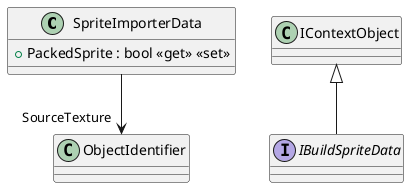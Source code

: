 @startuml
class SpriteImporterData {
    + PackedSprite : bool <<get>> <<set>>
}
interface IBuildSpriteData {
}
SpriteImporterData --> "SourceTexture" ObjectIdentifier
IContextObject <|-- IBuildSpriteData
@enduml
